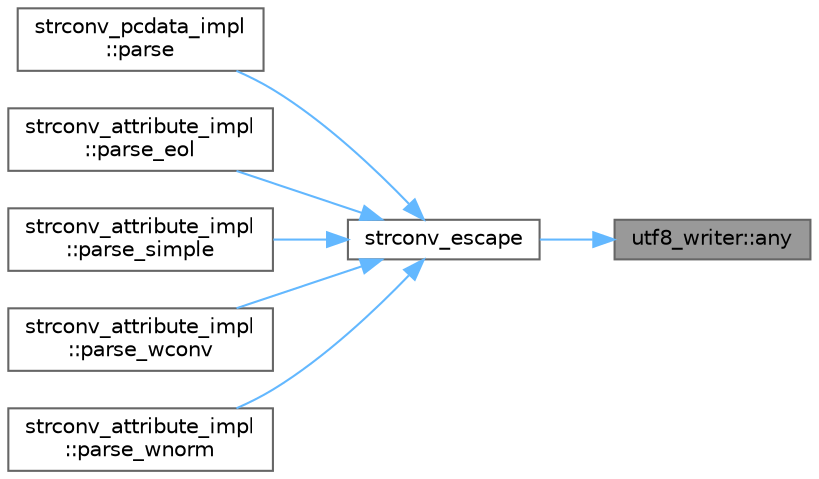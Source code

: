 digraph "utf8_writer::any"
{
 // INTERACTIVE_SVG=YES
 // LATEX_PDF_SIZE
  bgcolor="transparent";
  edge [fontname=Helvetica,fontsize=10,labelfontname=Helvetica,labelfontsize=10];
  node [fontname=Helvetica,fontsize=10,shape=box,height=0.2,width=0.4];
  rankdir="RL";
  Node1 [id="Node000001",label="utf8_writer::any",height=0.2,width=0.4,color="gray40", fillcolor="grey60", style="filled", fontcolor="black",tooltip=" "];
  Node1 -> Node2 [id="edge1_Node000001_Node000002",dir="back",color="steelblue1",style="solid",tooltip=" "];
  Node2 [id="Node000002",label="strconv_escape",height=0.2,width=0.4,color="grey40", fillcolor="white", style="filled",URL="$db/d20/pugixml_8cpp.html#a40c873e554ea1bdeaa31ea5a32d4f6ca",tooltip=" "];
  Node2 -> Node3 [id="edge2_Node000002_Node000003",dir="back",color="steelblue1",style="solid",tooltip=" "];
  Node3 [id="Node000003",label="strconv_pcdata_impl\l::parse",height=0.2,width=0.4,color="grey40", fillcolor="white", style="filled",URL="$db/dcc/structstrconv__pcdata__impl.html#a7f14166de54e30596aa4e398568b4a5f",tooltip=" "];
  Node2 -> Node4 [id="edge3_Node000002_Node000004",dir="back",color="steelblue1",style="solid",tooltip=" "];
  Node4 [id="Node000004",label="strconv_attribute_impl\l::parse_eol",height=0.2,width=0.4,color="grey40", fillcolor="white", style="filled",URL="$d3/d81/structstrconv__attribute__impl.html#a078a9b175b8c7a338d58431ec959a98c",tooltip=" "];
  Node2 -> Node5 [id="edge4_Node000002_Node000005",dir="back",color="steelblue1",style="solid",tooltip=" "];
  Node5 [id="Node000005",label="strconv_attribute_impl\l::parse_simple",height=0.2,width=0.4,color="grey40", fillcolor="white", style="filled",URL="$d3/d81/structstrconv__attribute__impl.html#a56ce65fa313ef3bb4a95f5b03a959f7f",tooltip=" "];
  Node2 -> Node6 [id="edge5_Node000002_Node000006",dir="back",color="steelblue1",style="solid",tooltip=" "];
  Node6 [id="Node000006",label="strconv_attribute_impl\l::parse_wconv",height=0.2,width=0.4,color="grey40", fillcolor="white", style="filled",URL="$d3/d81/structstrconv__attribute__impl.html#abb4e88a853d1bc28af060f38f3f0f8d3",tooltip=" "];
  Node2 -> Node7 [id="edge6_Node000002_Node000007",dir="back",color="steelblue1",style="solid",tooltip=" "];
  Node7 [id="Node000007",label="strconv_attribute_impl\l::parse_wnorm",height=0.2,width=0.4,color="grey40", fillcolor="white", style="filled",URL="$d3/d81/structstrconv__attribute__impl.html#a9e45f050f2526ac299cbc5adf4de442b",tooltip=" "];
}
